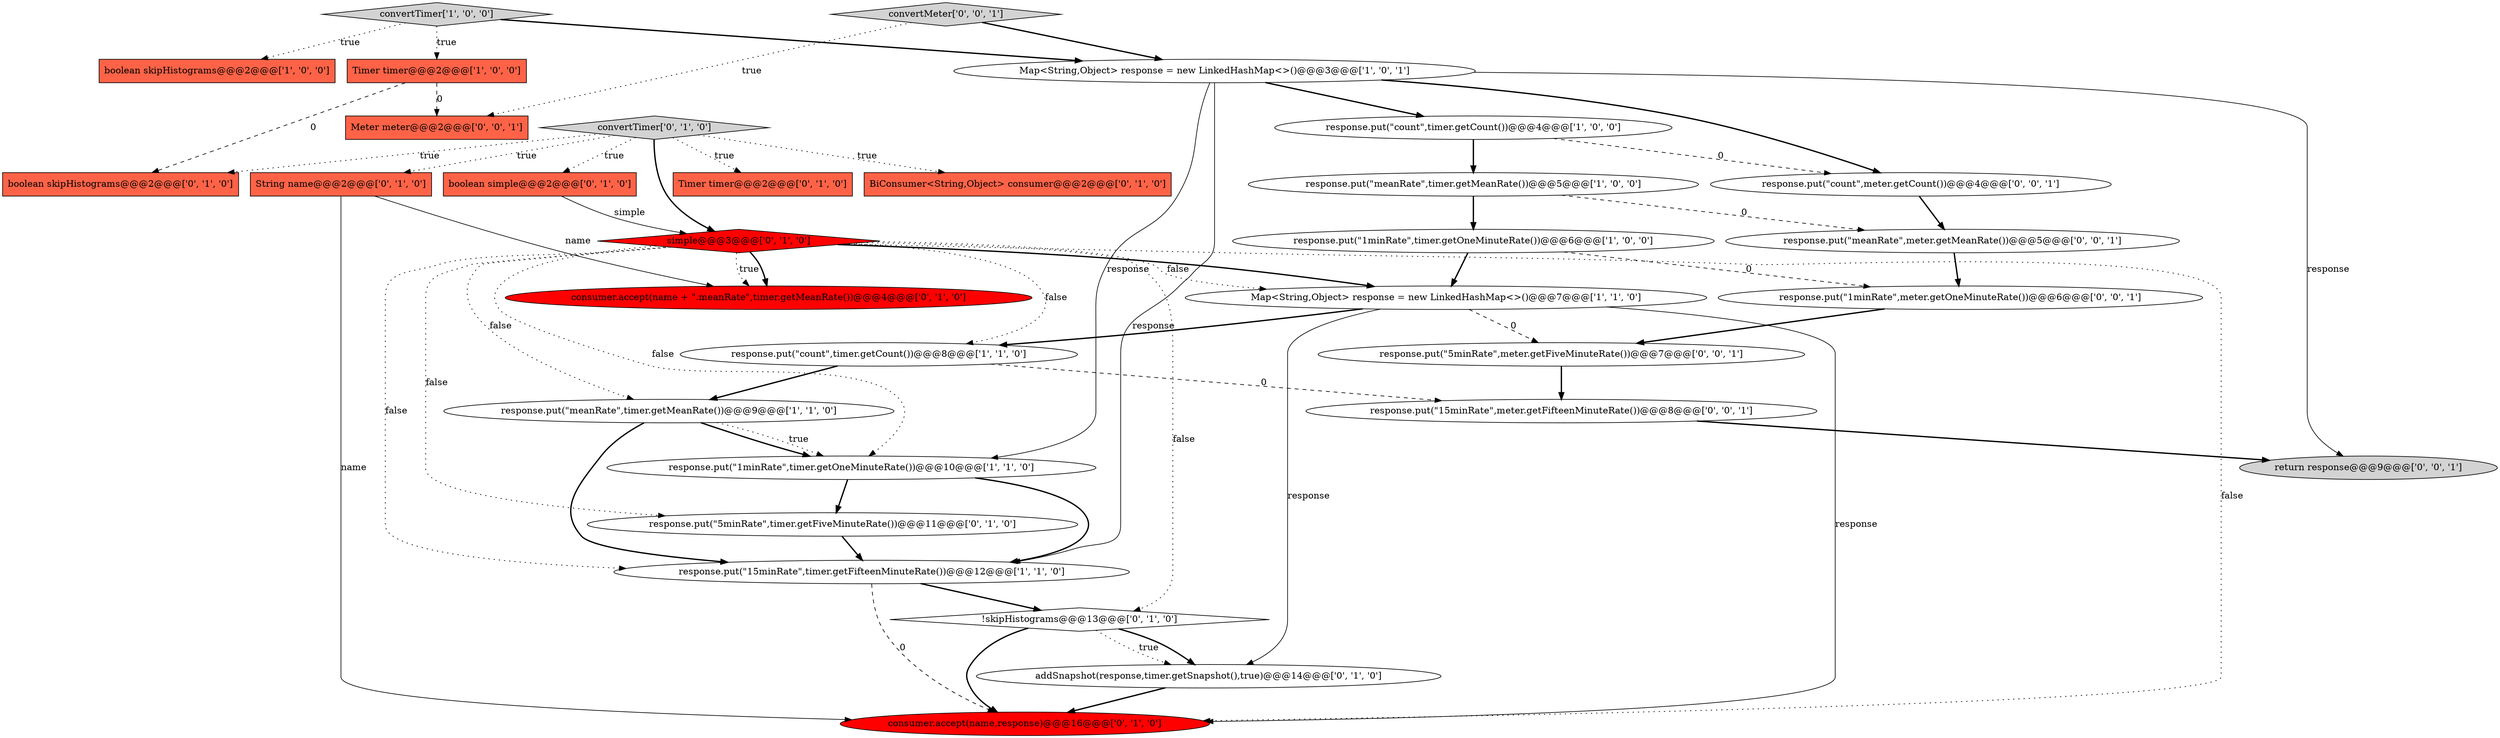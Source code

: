 digraph {
15 [style = filled, label = "String name@@@2@@@['0', '1', '0']", fillcolor = tomato, shape = box image = "AAA0AAABBB2BBB"];
0 [style = filled, label = "boolean skipHistograms@@@2@@@['1', '0', '0']", fillcolor = tomato, shape = box image = "AAA0AAABBB1BBB"];
26 [style = filled, label = "Meter meter@@@2@@@['0', '0', '1']", fillcolor = tomato, shape = box image = "AAA0AAABBB3BBB"];
3 [style = filled, label = "response.put(\"1minRate\",timer.getOneMinuteRate())@@@10@@@['1', '1', '0']", fillcolor = white, shape = ellipse image = "AAA0AAABBB1BBB"];
12 [style = filled, label = "Timer timer@@@2@@@['0', '1', '0']", fillcolor = tomato, shape = box image = "AAA0AAABBB2BBB"];
21 [style = filled, label = "!skipHistograms@@@13@@@['0', '1', '0']", fillcolor = white, shape = diamond image = "AAA0AAABBB2BBB"];
27 [style = filled, label = "response.put(\"meanRate\",meter.getMeanRate())@@@5@@@['0', '0', '1']", fillcolor = white, shape = ellipse image = "AAA0AAABBB3BBB"];
18 [style = filled, label = "addSnapshot(response,timer.getSnapshot(),true)@@@14@@@['0', '1', '0']", fillcolor = white, shape = ellipse image = "AAA0AAABBB2BBB"];
2 [style = filled, label = "convertTimer['1', '0', '0']", fillcolor = lightgray, shape = diamond image = "AAA0AAABBB1BBB"];
14 [style = filled, label = "convertTimer['0', '1', '0']", fillcolor = lightgray, shape = diamond image = "AAA0AAABBB2BBB"];
20 [style = filled, label = "consumer.accept(name + \".meanRate\",timer.getMeanRate())@@@4@@@['0', '1', '0']", fillcolor = red, shape = ellipse image = "AAA1AAABBB2BBB"];
7 [style = filled, label = "response.put(\"meanRate\",timer.getMeanRate())@@@9@@@['1', '1', '0']", fillcolor = white, shape = ellipse image = "AAA0AAABBB1BBB"];
6 [style = filled, label = "Timer timer@@@2@@@['1', '0', '0']", fillcolor = tomato, shape = box image = "AAA1AAABBB1BBB"];
4 [style = filled, label = "Map<String,Object> response = new LinkedHashMap<>()@@@3@@@['1', '0', '1']", fillcolor = white, shape = ellipse image = "AAA0AAABBB1BBB"];
24 [style = filled, label = "return response@@@9@@@['0', '0', '1']", fillcolor = lightgray, shape = ellipse image = "AAA0AAABBB3BBB"];
25 [style = filled, label = "response.put(\"5minRate\",meter.getFiveMinuteRate())@@@7@@@['0', '0', '1']", fillcolor = white, shape = ellipse image = "AAA0AAABBB3BBB"];
30 [style = filled, label = "response.put(\"1minRate\",meter.getOneMinuteRate())@@@6@@@['0', '0', '1']", fillcolor = white, shape = ellipse image = "AAA0AAABBB3BBB"];
8 [style = filled, label = "response.put(\"count\",timer.getCount())@@@4@@@['1', '0', '0']", fillcolor = white, shape = ellipse image = "AAA0AAABBB1BBB"];
22 [style = filled, label = "BiConsumer<String,Object> consumer@@@2@@@['0', '1', '0']", fillcolor = tomato, shape = box image = "AAA0AAABBB2BBB"];
31 [style = filled, label = "response.put(\"15minRate\",meter.getFifteenMinuteRate())@@@8@@@['0', '0', '1']", fillcolor = white, shape = ellipse image = "AAA0AAABBB3BBB"];
1 [style = filled, label = "Map<String,Object> response = new LinkedHashMap<>()@@@7@@@['1', '1', '0']", fillcolor = white, shape = ellipse image = "AAA0AAABBB1BBB"];
13 [style = filled, label = "boolean simple@@@2@@@['0', '1', '0']", fillcolor = tomato, shape = box image = "AAA0AAABBB2BBB"];
19 [style = filled, label = "consumer.accept(name,response)@@@16@@@['0', '1', '0']", fillcolor = red, shape = ellipse image = "AAA1AAABBB2BBB"];
10 [style = filled, label = "response.put(\"15minRate\",timer.getFifteenMinuteRate())@@@12@@@['1', '1', '0']", fillcolor = white, shape = ellipse image = "AAA0AAABBB1BBB"];
23 [style = filled, label = "boolean skipHistograms@@@2@@@['0', '1', '0']", fillcolor = tomato, shape = box image = "AAA1AAABBB2BBB"];
29 [style = filled, label = "convertMeter['0', '0', '1']", fillcolor = lightgray, shape = diamond image = "AAA0AAABBB3BBB"];
11 [style = filled, label = "response.put(\"count\",timer.getCount())@@@8@@@['1', '1', '0']", fillcolor = white, shape = ellipse image = "AAA0AAABBB1BBB"];
5 [style = filled, label = "response.put(\"meanRate\",timer.getMeanRate())@@@5@@@['1', '0', '0']", fillcolor = white, shape = ellipse image = "AAA0AAABBB1BBB"];
9 [style = filled, label = "response.put(\"1minRate\",timer.getOneMinuteRate())@@@6@@@['1', '0', '0']", fillcolor = white, shape = ellipse image = "AAA0AAABBB1BBB"];
17 [style = filled, label = "response.put(\"5minRate\",timer.getFiveMinuteRate())@@@11@@@['0', '1', '0']", fillcolor = white, shape = ellipse image = "AAA0AAABBB2BBB"];
16 [style = filled, label = "simple@@@3@@@['0', '1', '0']", fillcolor = red, shape = diamond image = "AAA1AAABBB2BBB"];
28 [style = filled, label = "response.put(\"count\",meter.getCount())@@@4@@@['0', '0', '1']", fillcolor = white, shape = ellipse image = "AAA0AAABBB3BBB"];
14->16 [style = bold, label=""];
17->10 [style = bold, label=""];
16->10 [style = dotted, label="false"];
29->4 [style = bold, label=""];
2->0 [style = dotted, label="true"];
16->19 [style = dotted, label="false"];
5->9 [style = bold, label=""];
21->19 [style = bold, label=""];
16->21 [style = dotted, label="false"];
14->12 [style = dotted, label="true"];
7->10 [style = bold, label=""];
21->18 [style = dotted, label="true"];
10->19 [style = dashed, label="0"];
31->24 [style = bold, label=""];
27->30 [style = bold, label=""];
4->24 [style = solid, label="response"];
18->19 [style = bold, label=""];
30->25 [style = bold, label=""];
16->20 [style = dotted, label="true"];
1->18 [style = solid, label="response"];
14->23 [style = dotted, label="true"];
4->10 [style = solid, label="response"];
14->22 [style = dotted, label="true"];
10->21 [style = bold, label=""];
8->28 [style = dashed, label="0"];
29->26 [style = dotted, label="true"];
2->4 [style = bold, label=""];
21->18 [style = bold, label=""];
7->3 [style = bold, label=""];
4->28 [style = bold, label=""];
14->13 [style = dotted, label="true"];
1->11 [style = bold, label=""];
16->3 [style = dotted, label="false"];
25->31 [style = bold, label=""];
3->10 [style = bold, label=""];
14->15 [style = dotted, label="true"];
13->16 [style = solid, label="simple"];
5->27 [style = dashed, label="0"];
16->1 [style = dotted, label="false"];
15->19 [style = solid, label="name"];
8->5 [style = bold, label=""];
16->1 [style = bold, label=""];
11->31 [style = dashed, label="0"];
4->3 [style = solid, label="response"];
7->3 [style = dotted, label="true"];
2->6 [style = dotted, label="true"];
6->26 [style = dashed, label="0"];
6->23 [style = dashed, label="0"];
16->11 [style = dotted, label="false"];
4->8 [style = bold, label=""];
3->17 [style = bold, label=""];
16->7 [style = dotted, label="false"];
28->27 [style = bold, label=""];
9->30 [style = dashed, label="0"];
9->1 [style = bold, label=""];
1->25 [style = dashed, label="0"];
15->20 [style = solid, label="name"];
16->20 [style = bold, label=""];
16->17 [style = dotted, label="false"];
11->7 [style = bold, label=""];
1->19 [style = solid, label="response"];
}
